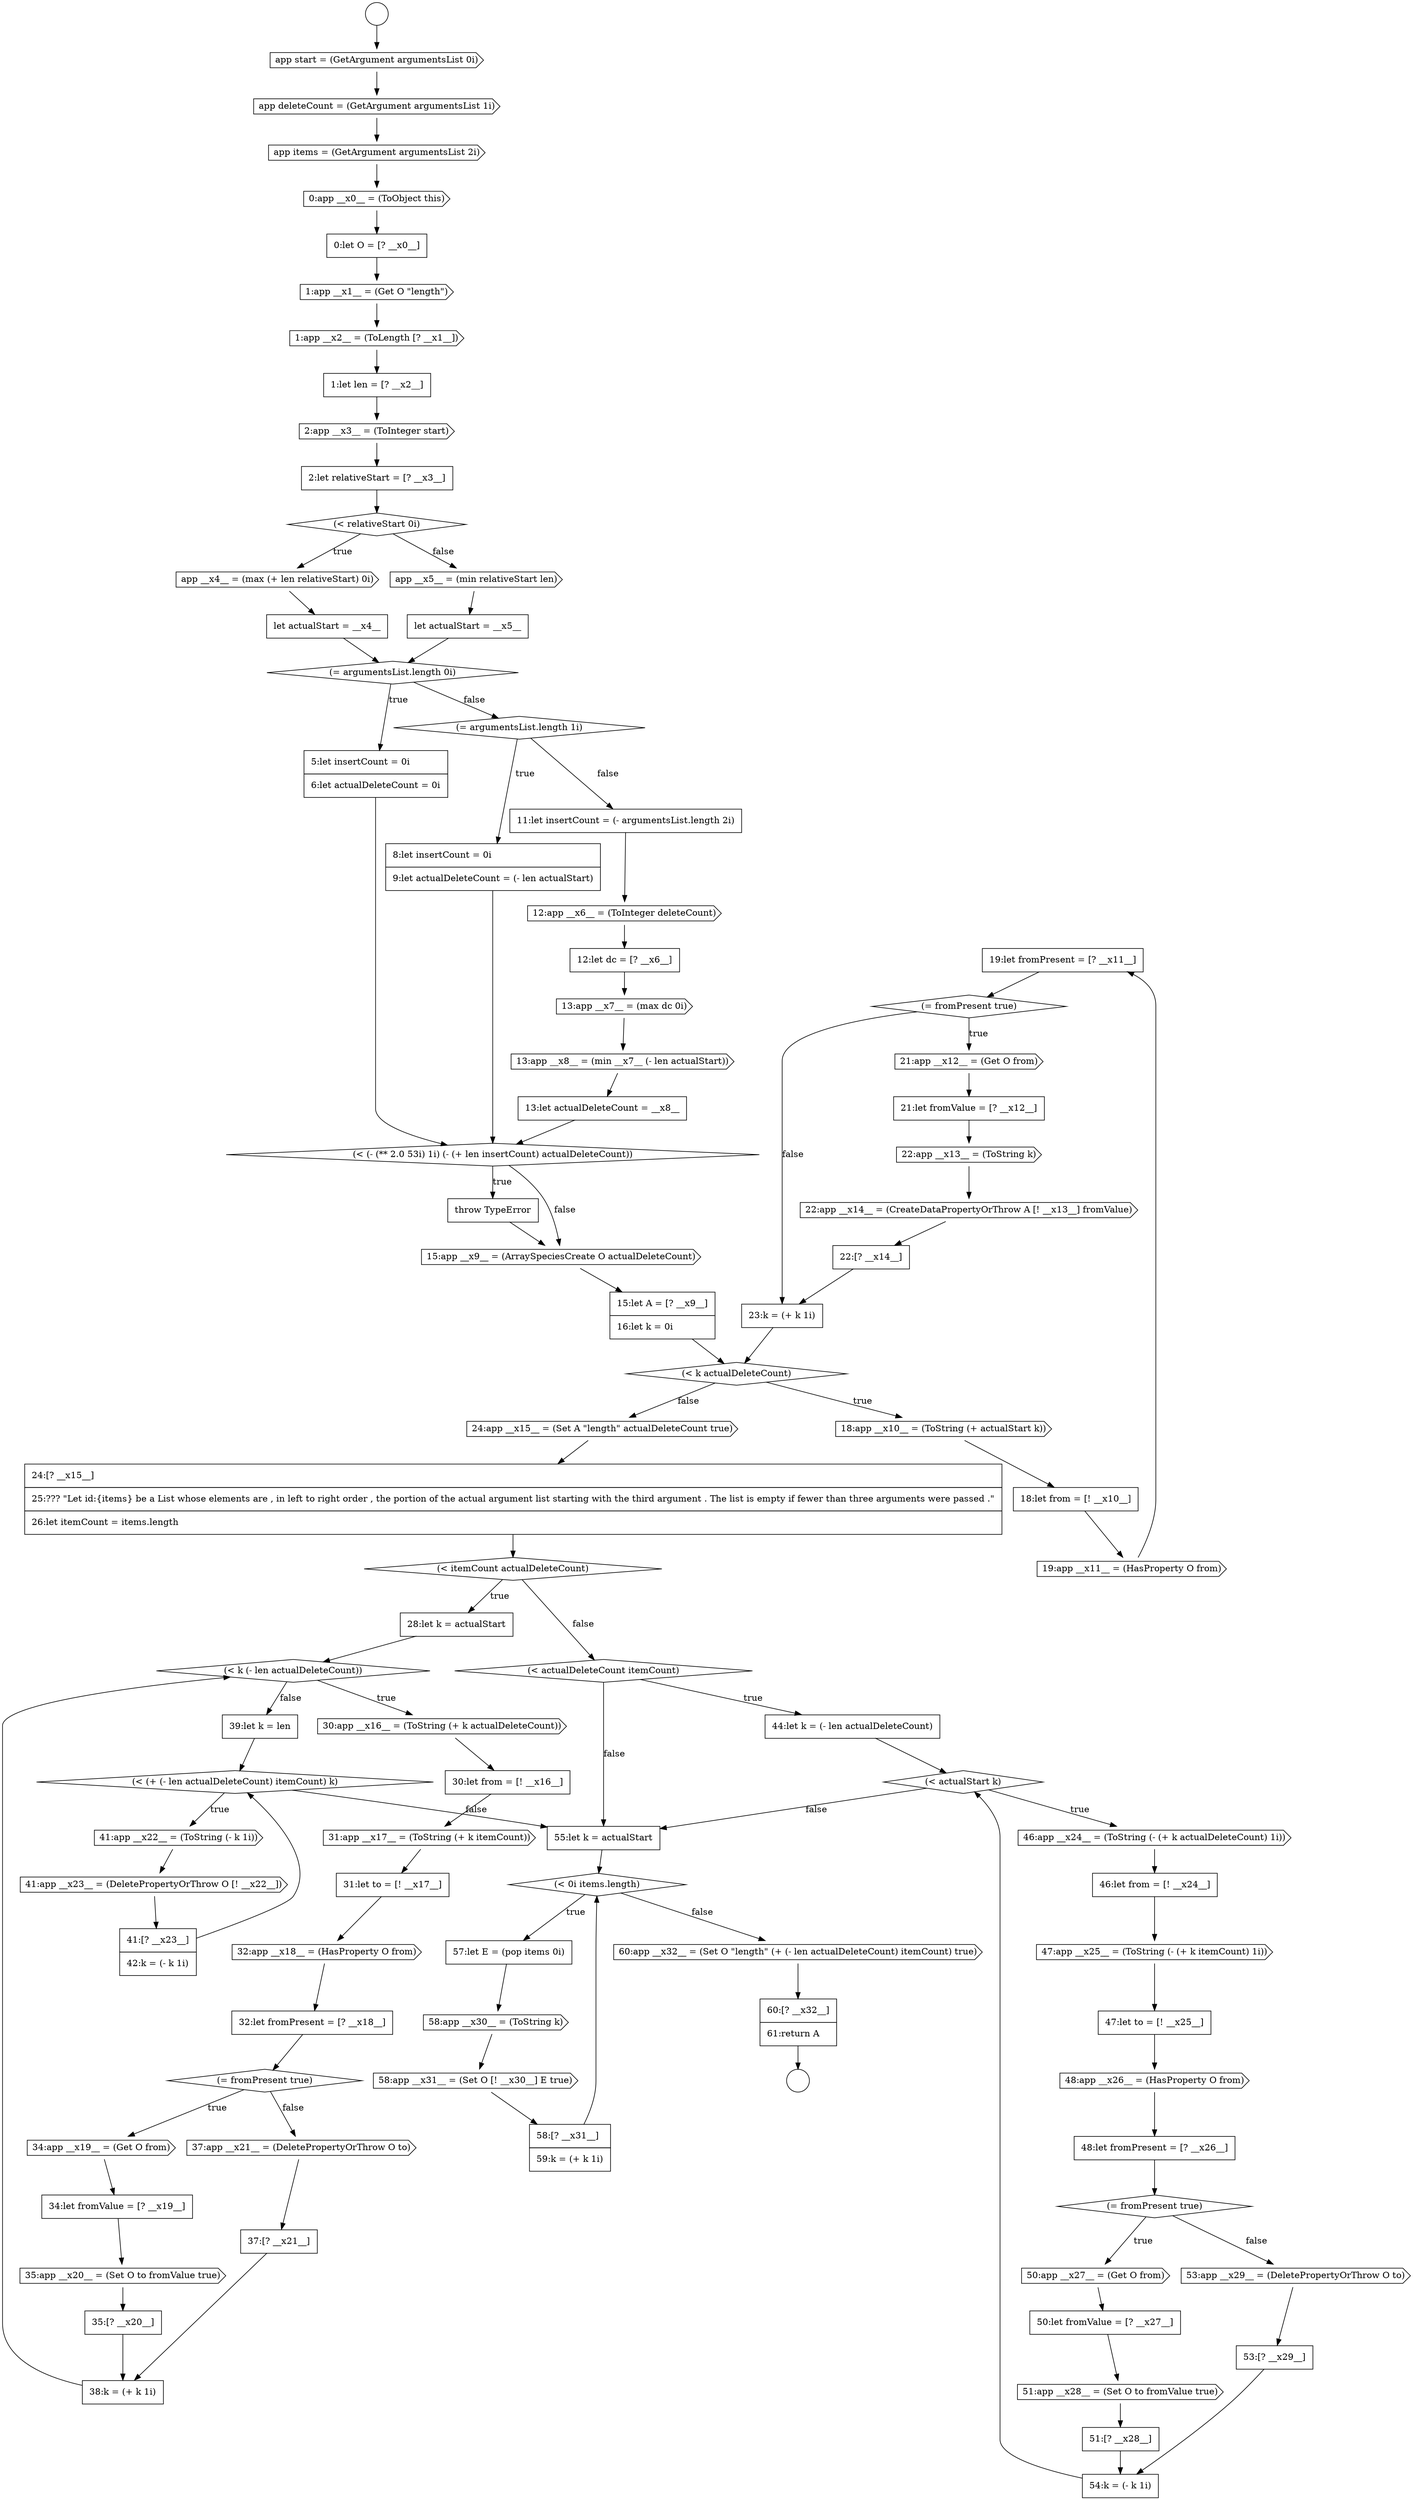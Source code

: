 digraph {
  node15607 [shape=none, margin=0, label=<<font color="black">
    <table border="0" cellborder="1" cellspacing="0" cellpadding="10">
      <tr><td align="left">19:let fromPresent = [? __x11__]</td></tr>
    </table>
  </font>> color="black" fillcolor="white" style=filled]
  node15629 [shape=cds, label=<<font color="black">35:app __x20__ = (Set O to fromValue true)</font>> color="black" fillcolor="white" style=filled]
  node15643 [shape=none, margin=0, label=<<font color="black">
    <table border="0" cellborder="1" cellspacing="0" cellpadding="10">
      <tr><td align="left">46:let from = [! __x24__]</td></tr>
    </table>
  </font>> color="black" fillcolor="white" style=filled]
  node15628 [shape=none, margin=0, label=<<font color="black">
    <table border="0" cellborder="1" cellspacing="0" cellpadding="10">
      <tr><td align="left">34:let fromValue = [? __x19__]</td></tr>
    </table>
  </font>> color="black" fillcolor="white" style=filled]
  node15596 [shape=cds, label=<<font color="black">13:app __x7__ = (max dc 0i)</font>> color="black" fillcolor="white" style=filled]
  node15573 [shape=circle label=" " color="black" fillcolor="white" style=filled]
  node15579 [shape=cds, label=<<font color="black">1:app __x1__ = (Get O &quot;length&quot;)</font>> color="black" fillcolor="white" style=filled]
  node15656 [shape=none, margin=0, label=<<font color="black">
    <table border="0" cellborder="1" cellspacing="0" cellpadding="10">
      <tr><td align="left">55:let k = actualStart</td></tr>
    </table>
  </font>> color="black" fillcolor="white" style=filled]
  node15651 [shape=cds, label=<<font color="black">51:app __x28__ = (Set O to fromValue true)</font>> color="black" fillcolor="white" style=filled]
  node15632 [shape=none, margin=0, label=<<font color="black">
    <table border="0" cellborder="1" cellspacing="0" cellpadding="10">
      <tr><td align="left">37:[? __x21__]</td></tr>
    </table>
  </font>> color="black" fillcolor="white" style=filled]
  node15600 [shape=none, margin=0, label=<<font color="black">
    <table border="0" cellborder="1" cellspacing="0" cellpadding="10">
      <tr><td align="left">throw TypeError</td></tr>
    </table>
  </font>> color="black" fillcolor="white" style=filled]
  node15611 [shape=cds, label=<<font color="black">22:app __x13__ = (ToString k)</font>> color="black" fillcolor="white" style=filled]
  node15637 [shape=cds, label=<<font color="black">41:app __x23__ = (DeletePropertyOrThrow O [! __x22__])</font>> color="black" fillcolor="white" style=filled]
  node15590 [shape=none, margin=0, label=<<font color="black">
    <table border="0" cellborder="1" cellspacing="0" cellpadding="10">
      <tr><td align="left">5:let insertCount = 0i</td></tr>
      <tr><td align="left">6:let actualDeleteCount = 0i</td></tr>
    </table>
  </font>> color="black" fillcolor="white" style=filled]
  node15605 [shape=none, margin=0, label=<<font color="black">
    <table border="0" cellborder="1" cellspacing="0" cellpadding="10">
      <tr><td align="left">18:let from = [! __x10__]</td></tr>
    </table>
  </font>> color="black" fillcolor="white" style=filled]
  node15648 [shape=diamond, label=<<font color="black">(= fromPresent true)</font>> color="black" fillcolor="white" style=filled]
  node15663 [shape=none, margin=0, label=<<font color="black">
    <table border="0" cellborder="1" cellspacing="0" cellpadding="10">
      <tr><td align="left">60:[? __x32__]</td></tr>
      <tr><td align="left">61:return A</td></tr>
    </table>
  </font>> color="black" fillcolor="white" style=filled]
  node15586 [shape=none, margin=0, label=<<font color="black">
    <table border="0" cellborder="1" cellspacing="0" cellpadding="10">
      <tr><td align="left">let actualStart = __x4__</td></tr>
    </table>
  </font>> color="black" fillcolor="white" style=filled]
  node15601 [shape=cds, label=<<font color="black">15:app __x9__ = (ArraySpeciesCreate O actualDeleteCount)</font>> color="black" fillcolor="white" style=filled]
  node15633 [shape=none, margin=0, label=<<font color="black">
    <table border="0" cellborder="1" cellspacing="0" cellpadding="10">
      <tr><td align="left">38:k = (+ k 1i)</td></tr>
    </table>
  </font>> color="black" fillcolor="white" style=filled]
  node15659 [shape=cds, label=<<font color="black">58:app __x30__ = (ToString k)</font>> color="black" fillcolor="white" style=filled]
  node15623 [shape=none, margin=0, label=<<font color="black">
    <table border="0" cellborder="1" cellspacing="0" cellpadding="10">
      <tr><td align="left">31:let to = [! __x17__]</td></tr>
    </table>
  </font>> color="black" fillcolor="white" style=filled]
  node15618 [shape=none, margin=0, label=<<font color="black">
    <table border="0" cellborder="1" cellspacing="0" cellpadding="10">
      <tr><td align="left">28:let k = actualStart</td></tr>
    </table>
  </font>> color="black" fillcolor="white" style=filled]
  node15591 [shape=diamond, label=<<font color="black">(= argumentsList.length 1i)</font>> color="black" fillcolor="white" style=filled]
  node15655 [shape=none, margin=0, label=<<font color="black">
    <table border="0" cellborder="1" cellspacing="0" cellpadding="10">
      <tr><td align="left">54:k = (- k 1i)</td></tr>
    </table>
  </font>> color="black" fillcolor="white" style=filled]
  node15642 [shape=cds, label=<<font color="black">46:app __x24__ = (ToString (- (+ k actualDeleteCount) 1i))</font>> color="black" fillcolor="white" style=filled]
  node15627 [shape=cds, label=<<font color="black">34:app __x19__ = (Get O from)</font>> color="black" fillcolor="white" style=filled]
  node15650 [shape=none, margin=0, label=<<font color="black">
    <table border="0" cellborder="1" cellspacing="0" cellpadding="10">
      <tr><td align="left">50:let fromValue = [? __x27__]</td></tr>
    </table>
  </font>> color="black" fillcolor="white" style=filled]
  node15595 [shape=none, margin=0, label=<<font color="black">
    <table border="0" cellborder="1" cellspacing="0" cellpadding="10">
      <tr><td align="left">12:let dc = [? __x6__]</td></tr>
    </table>
  </font>> color="black" fillcolor="white" style=filled]
  node15574 [shape=cds, label=<<font color="black">app start = (GetArgument argumentsList 0i)</font>> color="black" fillcolor="white" style=filled]
  node15610 [shape=none, margin=0, label=<<font color="black">
    <table border="0" cellborder="1" cellspacing="0" cellpadding="10">
      <tr><td align="left">21:let fromValue = [? __x12__]</td></tr>
    </table>
  </font>> color="black" fillcolor="white" style=filled]
  node15631 [shape=cds, label=<<font color="black">37:app __x21__ = (DeletePropertyOrThrow O to)</font>> color="black" fillcolor="white" style=filled]
  node15638 [shape=none, margin=0, label=<<font color="black">
    <table border="0" cellborder="1" cellspacing="0" cellpadding="10">
      <tr><td align="left">41:[? __x23__]</td></tr>
      <tr><td align="left">42:k = (- k 1i)</td></tr>
    </table>
  </font>> color="black" fillcolor="white" style=filled]
  node15616 [shape=none, margin=0, label=<<font color="black">
    <table border="0" cellborder="1" cellspacing="0" cellpadding="10">
      <tr><td align="left">24:[? __x15__]</td></tr>
      <tr><td align="left">25:??? &quot;Let id:{items} be a List whose elements are , in left to right order , the portion of the actual argument list starting with the third argument . The list is empty if fewer than three arguments were passed .&quot;</td></tr>
      <tr><td align="left">26:let itemCount = items.length</td></tr>
    </table>
  </font>> color="black" fillcolor="white" style=filled]
  node15606 [shape=cds, label=<<font color="black">19:app __x11__ = (HasProperty O from)</font>> color="black" fillcolor="white" style=filled]
  node15578 [shape=none, margin=0, label=<<font color="black">
    <table border="0" cellborder="1" cellspacing="0" cellpadding="10">
      <tr><td align="left">0:let O = [? __x0__]</td></tr>
    </table>
  </font>> color="black" fillcolor="white" style=filled]
  node15599 [shape=diamond, label=<<font color="black">(&lt; (- (** 2.0 53i) 1i) (- (+ len insertCount) actualDeleteCount))</font>> color="black" fillcolor="white" style=filled]
  node15619 [shape=diamond, label=<<font color="black">(&lt; k (- len actualDeleteCount))</font>> color="black" fillcolor="white" style=filled]
  node15634 [shape=none, margin=0, label=<<font color="black">
    <table border="0" cellborder="1" cellspacing="0" cellpadding="10">
      <tr><td align="left">39:let k = len</td></tr>
    </table>
  </font>> color="black" fillcolor="white" style=filled]
  node15584 [shape=diamond, label=<<font color="black">(&lt; relativeStart 0i)</font>> color="black" fillcolor="white" style=filled]
  node15582 [shape=cds, label=<<font color="black">2:app __x3__ = (ToInteger start)</font>> color="black" fillcolor="white" style=filled]
  node15602 [shape=none, margin=0, label=<<font color="black">
    <table border="0" cellborder="1" cellspacing="0" cellpadding="10">
      <tr><td align="left">15:let A = [? __x9__]</td></tr>
      <tr><td align="left">16:let k = 0i</td></tr>
    </table>
  </font>> color="black" fillcolor="white" style=filled]
  node15587 [shape=cds, label=<<font color="black">app __x5__ = (min relativeStart len)</font>> color="black" fillcolor="white" style=filled]
  node15639 [shape=diamond, label=<<font color="black">(&lt; actualDeleteCount itemCount)</font>> color="black" fillcolor="white" style=filled]
  node15592 [shape=none, margin=0, label=<<font color="black">
    <table border="0" cellborder="1" cellspacing="0" cellpadding="10">
      <tr><td align="left">8:let insertCount = 0i</td></tr>
      <tr><td align="left">9:let actualDeleteCount = (- len actualStart)</td></tr>
    </table>
  </font>> color="black" fillcolor="white" style=filled]
  node15624 [shape=cds, label=<<font color="black">32:app __x18__ = (HasProperty O from)</font>> color="black" fillcolor="white" style=filled]
  node15646 [shape=cds, label=<<font color="black">48:app __x26__ = (HasProperty O from)</font>> color="black" fillcolor="white" style=filled]
  node15614 [shape=none, margin=0, label=<<font color="black">
    <table border="0" cellborder="1" cellspacing="0" cellpadding="10">
      <tr><td align="left">23:k = (+ k 1i)</td></tr>
    </table>
  </font>> color="black" fillcolor="white" style=filled]
  node15660 [shape=cds, label=<<font color="black">58:app __x31__ = (Set O [! __x30__] E true)</font>> color="black" fillcolor="white" style=filled]
  node15641 [shape=diamond, label=<<font color="black">(&lt; actualStart k)</font>> color="black" fillcolor="white" style=filled]
  node15630 [shape=none, margin=0, label=<<font color="black">
    <table border="0" cellborder="1" cellspacing="0" cellpadding="10">
      <tr><td align="left">35:[? __x20__]</td></tr>
    </table>
  </font>> color="black" fillcolor="white" style=filled]
  node15649 [shape=cds, label=<<font color="black">50:app __x27__ = (Get O from)</font>> color="black" fillcolor="white" style=filled]
  node15594 [shape=cds, label=<<font color="black">12:app __x6__ = (ToInteger deleteCount)</font>> color="black" fillcolor="white" style=filled]
  node15609 [shape=cds, label=<<font color="black">21:app __x12__ = (Get O from)</font>> color="black" fillcolor="white" style=filled]
  node15654 [shape=none, margin=0, label=<<font color="black">
    <table border="0" cellborder="1" cellspacing="0" cellpadding="10">
      <tr><td align="left">53:[? __x29__]</td></tr>
    </table>
  </font>> color="black" fillcolor="white" style=filled]
  node15577 [shape=cds, label=<<font color="black">0:app __x0__ = (ToObject this)</font>> color="black" fillcolor="white" style=filled]
  node15626 [shape=diamond, label=<<font color="black">(= fromPresent true)</font>> color="black" fillcolor="white" style=filled]
  node15575 [shape=cds, label=<<font color="black">app deleteCount = (GetArgument argumentsList 1i)</font>> color="black" fillcolor="white" style=filled]
  node15620 [shape=cds, label=<<font color="black">30:app __x16__ = (ToString (+ k actualDeleteCount))</font>> color="black" fillcolor="white" style=filled]
  node15635 [shape=diamond, label=<<font color="black">(&lt; (+ (- len actualDeleteCount) itemCount) k)</font>> color="black" fillcolor="white" style=filled]
  node15588 [shape=none, margin=0, label=<<font color="black">
    <table border="0" cellborder="1" cellspacing="0" cellpadding="10">
      <tr><td align="left">let actualStart = __x5__</td></tr>
    </table>
  </font>> color="black" fillcolor="white" style=filled]
  node15583 [shape=none, margin=0, label=<<font color="black">
    <table border="0" cellborder="1" cellspacing="0" cellpadding="10">
      <tr><td align="left">2:let relativeStart = [? __x3__]</td></tr>
    </table>
  </font>> color="black" fillcolor="white" style=filled]
  node15581 [shape=none, margin=0, label=<<font color="black">
    <table border="0" cellborder="1" cellspacing="0" cellpadding="10">
      <tr><td align="left">1:let len = [? __x2__]</td></tr>
    </table>
  </font>> color="black" fillcolor="white" style=filled]
  node15657 [shape=diamond, label=<<font color="black">(&lt; 0i items.length)</font>> color="black" fillcolor="white" style=filled]
  node15615 [shape=cds, label=<<font color="black">24:app __x15__ = (Set A &quot;length&quot; actualDeleteCount true)</font>> color="black" fillcolor="white" style=filled]
  node15608 [shape=diamond, label=<<font color="black">(= fromPresent true)</font>> color="black" fillcolor="white" style=filled]
  node15603 [shape=diamond, label=<<font color="black">(&lt; k actualDeleteCount)</font>> color="black" fillcolor="white" style=filled]
  node15645 [shape=none, margin=0, label=<<font color="black">
    <table border="0" cellborder="1" cellspacing="0" cellpadding="10">
      <tr><td align="left">47:let to = [! __x25__]</td></tr>
    </table>
  </font>> color="black" fillcolor="white" style=filled]
  node15661 [shape=none, margin=0, label=<<font color="black">
    <table border="0" cellborder="1" cellspacing="0" cellpadding="10">
      <tr><td align="left">58:[? __x31__]</td></tr>
      <tr><td align="left">59:k = (+ k 1i)</td></tr>
    </table>
  </font>> color="black" fillcolor="white" style=filled]
  node15598 [shape=none, margin=0, label=<<font color="black">
    <table border="0" cellborder="1" cellspacing="0" cellpadding="10">
      <tr><td align="left">13:let actualDeleteCount = __x8__</td></tr>
    </table>
  </font>> color="black" fillcolor="white" style=filled]
  node15640 [shape=none, margin=0, label=<<font color="black">
    <table border="0" cellborder="1" cellspacing="0" cellpadding="10">
      <tr><td align="left">44:let k = (- len actualDeleteCount)</td></tr>
    </table>
  </font>> color="black" fillcolor="white" style=filled]
  node15613 [shape=none, margin=0, label=<<font color="black">
    <table border="0" cellborder="1" cellspacing="0" cellpadding="10">
      <tr><td align="left">22:[? __x14__]</td></tr>
    </table>
  </font>> color="black" fillcolor="white" style=filled]
  node15612 [shape=cds, label=<<font color="black">22:app __x14__ = (CreateDataPropertyOrThrow A [! __x13__] fromValue)</font>> color="black" fillcolor="white" style=filled]
  node15580 [shape=cds, label=<<font color="black">1:app __x2__ = (ToLength [? __x1__])</font>> color="black" fillcolor="white" style=filled]
  node15593 [shape=none, margin=0, label=<<font color="black">
    <table border="0" cellborder="1" cellspacing="0" cellpadding="10">
      <tr><td align="left">11:let insertCount = (- argumentsList.length 2i)</td></tr>
    </table>
  </font>> color="black" fillcolor="white" style=filled]
  node15644 [shape=cds, label=<<font color="black">47:app __x25__ = (ToString (- (+ k itemCount) 1i))</font>> color="black" fillcolor="white" style=filled]
  node15625 [shape=none, margin=0, label=<<font color="black">
    <table border="0" cellborder="1" cellspacing="0" cellpadding="10">
      <tr><td align="left">32:let fromPresent = [? __x18__]</td></tr>
    </table>
  </font>> color="black" fillcolor="white" style=filled]
  node15576 [shape=cds, label=<<font color="black">app items = (GetArgument argumentsList 2i)</font>> color="black" fillcolor="white" style=filled]
  node15589 [shape=diamond, label=<<font color="black">(= argumentsList.length 0i)</font>> color="black" fillcolor="white" style=filled]
  node15653 [shape=cds, label=<<font color="black">53:app __x29__ = (DeletePropertyOrThrow O to)</font>> color="black" fillcolor="white" style=filled]
  node15621 [shape=none, margin=0, label=<<font color="black">
    <table border="0" cellborder="1" cellspacing="0" cellpadding="10">
      <tr><td align="left">30:let from = [! __x16__]</td></tr>
    </table>
  </font>> color="black" fillcolor="white" style=filled]
  node15652 [shape=none, margin=0, label=<<font color="black">
    <table border="0" cellborder="1" cellspacing="0" cellpadding="10">
      <tr><td align="left">51:[? __x28__]</td></tr>
    </table>
  </font>> color="black" fillcolor="white" style=filled]
  node15572 [shape=circle label=" " color="black" fillcolor="white" style=filled]
  node15604 [shape=cds, label=<<font color="black">18:app __x10__ = (ToString (+ actualStart k))</font>> color="black" fillcolor="white" style=filled]
  node15658 [shape=none, margin=0, label=<<font color="black">
    <table border="0" cellborder="1" cellspacing="0" cellpadding="10">
      <tr><td align="left">57:let E = (pop items 0i)</td></tr>
    </table>
  </font>> color="black" fillcolor="white" style=filled]
  node15585 [shape=cds, label=<<font color="black">app __x4__ = (max (+ len relativeStart) 0i)</font>> color="black" fillcolor="white" style=filled]
  node15647 [shape=none, margin=0, label=<<font color="black">
    <table border="0" cellborder="1" cellspacing="0" cellpadding="10">
      <tr><td align="left">48:let fromPresent = [? __x26__]</td></tr>
    </table>
  </font>> color="black" fillcolor="white" style=filled]
  node15622 [shape=cds, label=<<font color="black">31:app __x17__ = (ToString (+ k itemCount))</font>> color="black" fillcolor="white" style=filled]
  node15617 [shape=diamond, label=<<font color="black">(&lt; itemCount actualDeleteCount)</font>> color="black" fillcolor="white" style=filled]
  node15636 [shape=cds, label=<<font color="black">41:app __x22__ = (ToString (- k 1i))</font>> color="black" fillcolor="white" style=filled]
  node15662 [shape=cds, label=<<font color="black">60:app __x32__ = (Set O &quot;length&quot; (+ (- len actualDeleteCount) itemCount) true)</font>> color="black" fillcolor="white" style=filled]
  node15597 [shape=cds, label=<<font color="black">13:app __x8__ = (min __x7__ (- len actualStart))</font>> color="black" fillcolor="white" style=filled]
  node15622 -> node15623 [ color="black"]
  node15637 -> node15638 [ color="black"]
  node15603 -> node15604 [label=<<font color="black">true</font>> color="black"]
  node15603 -> node15615 [label=<<font color="black">false</font>> color="black"]
  node15617 -> node15618 [label=<<font color="black">true</font>> color="black"]
  node15617 -> node15639 [label=<<font color="black">false</font>> color="black"]
  node15572 -> node15574 [ color="black"]
  node15663 -> node15573 [ color="black"]
  node15604 -> node15605 [ color="black"]
  node15610 -> node15611 [ color="black"]
  node15576 -> node15577 [ color="black"]
  node15626 -> node15627 [label=<<font color="black">true</font>> color="black"]
  node15626 -> node15631 [label=<<font color="black">false</font>> color="black"]
  node15579 -> node15580 [ color="black"]
  node15657 -> node15658 [label=<<font color="black">true</font>> color="black"]
  node15657 -> node15662 [label=<<font color="black">false</font>> color="black"]
  node15650 -> node15651 [ color="black"]
  node15635 -> node15636 [label=<<font color="black">true</font>> color="black"]
  node15635 -> node15656 [label=<<font color="black">false</font>> color="black"]
  node15656 -> node15657 [ color="black"]
  node15582 -> node15583 [ color="black"]
  node15608 -> node15609 [label=<<font color="black">true</font>> color="black"]
  node15608 -> node15614 [label=<<font color="black">false</font>> color="black"]
  node15647 -> node15648 [ color="black"]
  node15661 -> node15657 [ color="black"]
  node15636 -> node15637 [ color="black"]
  node15615 -> node15616 [ color="black"]
  node15583 -> node15584 [ color="black"]
  node15614 -> node15603 [ color="black"]
  node15606 -> node15607 [ color="black"]
  node15581 -> node15582 [ color="black"]
  node15654 -> node15655 [ color="black"]
  node15640 -> node15641 [ color="black"]
  node15648 -> node15649 [label=<<font color="black">true</font>> color="black"]
  node15648 -> node15653 [label=<<font color="black">false</font>> color="black"]
  node15651 -> node15652 [ color="black"]
  node15612 -> node15613 [ color="black"]
  node15642 -> node15643 [ color="black"]
  node15618 -> node15619 [ color="black"]
  node15643 -> node15644 [ color="black"]
  node15600 -> node15601 [ color="black"]
  node15655 -> node15641 [ color="black"]
  node15639 -> node15640 [label=<<font color="black">true</font>> color="black"]
  node15639 -> node15656 [label=<<font color="black">false</font>> color="black"]
  node15632 -> node15633 [ color="black"]
  node15595 -> node15596 [ color="black"]
  node15649 -> node15650 [ color="black"]
  node15589 -> node15590 [label=<<font color="black">true</font>> color="black"]
  node15589 -> node15591 [label=<<font color="black">false</font>> color="black"]
  node15644 -> node15645 [ color="black"]
  node15578 -> node15579 [ color="black"]
  node15594 -> node15595 [ color="black"]
  node15659 -> node15660 [ color="black"]
  node15601 -> node15602 [ color="black"]
  node15619 -> node15620 [label=<<font color="black">true</font>> color="black"]
  node15619 -> node15634 [label=<<font color="black">false</font>> color="black"]
  node15580 -> node15581 [ color="black"]
  node15575 -> node15576 [ color="black"]
  node15631 -> node15632 [ color="black"]
  node15645 -> node15646 [ color="black"]
  node15605 -> node15606 [ color="black"]
  node15620 -> node15621 [ color="black"]
  node15652 -> node15655 [ color="black"]
  node15611 -> node15612 [ color="black"]
  node15597 -> node15598 [ color="black"]
  node15630 -> node15633 [ color="black"]
  node15624 -> node15625 [ color="black"]
  node15660 -> node15661 [ color="black"]
  node15585 -> node15586 [ color="black"]
  node15586 -> node15589 [ color="black"]
  node15609 -> node15610 [ color="black"]
  node15653 -> node15654 [ color="black"]
  node15602 -> node15603 [ color="black"]
  node15627 -> node15628 [ color="black"]
  node15592 -> node15599 [ color="black"]
  node15584 -> node15585 [label=<<font color="black">true</font>> color="black"]
  node15584 -> node15587 [label=<<font color="black">false</font>> color="black"]
  node15641 -> node15642 [label=<<font color="black">true</font>> color="black"]
  node15641 -> node15656 [label=<<font color="black">false</font>> color="black"]
  node15623 -> node15624 [ color="black"]
  node15646 -> node15647 [ color="black"]
  node15633 -> node15619 [ color="black"]
  node15634 -> node15635 [ color="black"]
  node15613 -> node15614 [ color="black"]
  node15596 -> node15597 [ color="black"]
  node15616 -> node15617 [ color="black"]
  node15599 -> node15600 [label=<<font color="black">true</font>> color="black"]
  node15599 -> node15601 [label=<<font color="black">false</font>> color="black"]
  node15588 -> node15589 [ color="black"]
  node15638 -> node15635 [ color="black"]
  node15587 -> node15588 [ color="black"]
  node15598 -> node15599 [ color="black"]
  node15658 -> node15659 [ color="black"]
  node15577 -> node15578 [ color="black"]
  node15574 -> node15575 [ color="black"]
  node15625 -> node15626 [ color="black"]
  node15621 -> node15622 [ color="black"]
  node15628 -> node15629 [ color="black"]
  node15607 -> node15608 [ color="black"]
  node15590 -> node15599 [ color="black"]
  node15593 -> node15594 [ color="black"]
  node15662 -> node15663 [ color="black"]
  node15629 -> node15630 [ color="black"]
  node15591 -> node15592 [label=<<font color="black">true</font>> color="black"]
  node15591 -> node15593 [label=<<font color="black">false</font>> color="black"]
}
